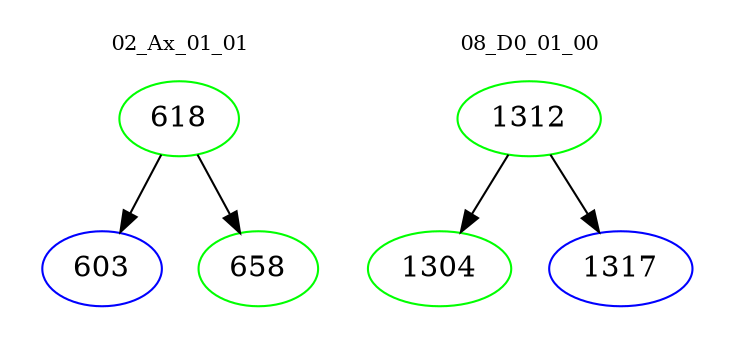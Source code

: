 digraph{
subgraph cluster_0 {
color = white
label = "02_Ax_01_01";
fontsize=10;
T0_618 [label="618", color="green"]
T0_618 -> T0_603 [color="black"]
T0_603 [label="603", color="blue"]
T0_618 -> T0_658 [color="black"]
T0_658 [label="658", color="green"]
}
subgraph cluster_1 {
color = white
label = "08_D0_01_00";
fontsize=10;
T1_1312 [label="1312", color="green"]
T1_1312 -> T1_1304 [color="black"]
T1_1304 [label="1304", color="green"]
T1_1312 -> T1_1317 [color="black"]
T1_1317 [label="1317", color="blue"]
}
}
